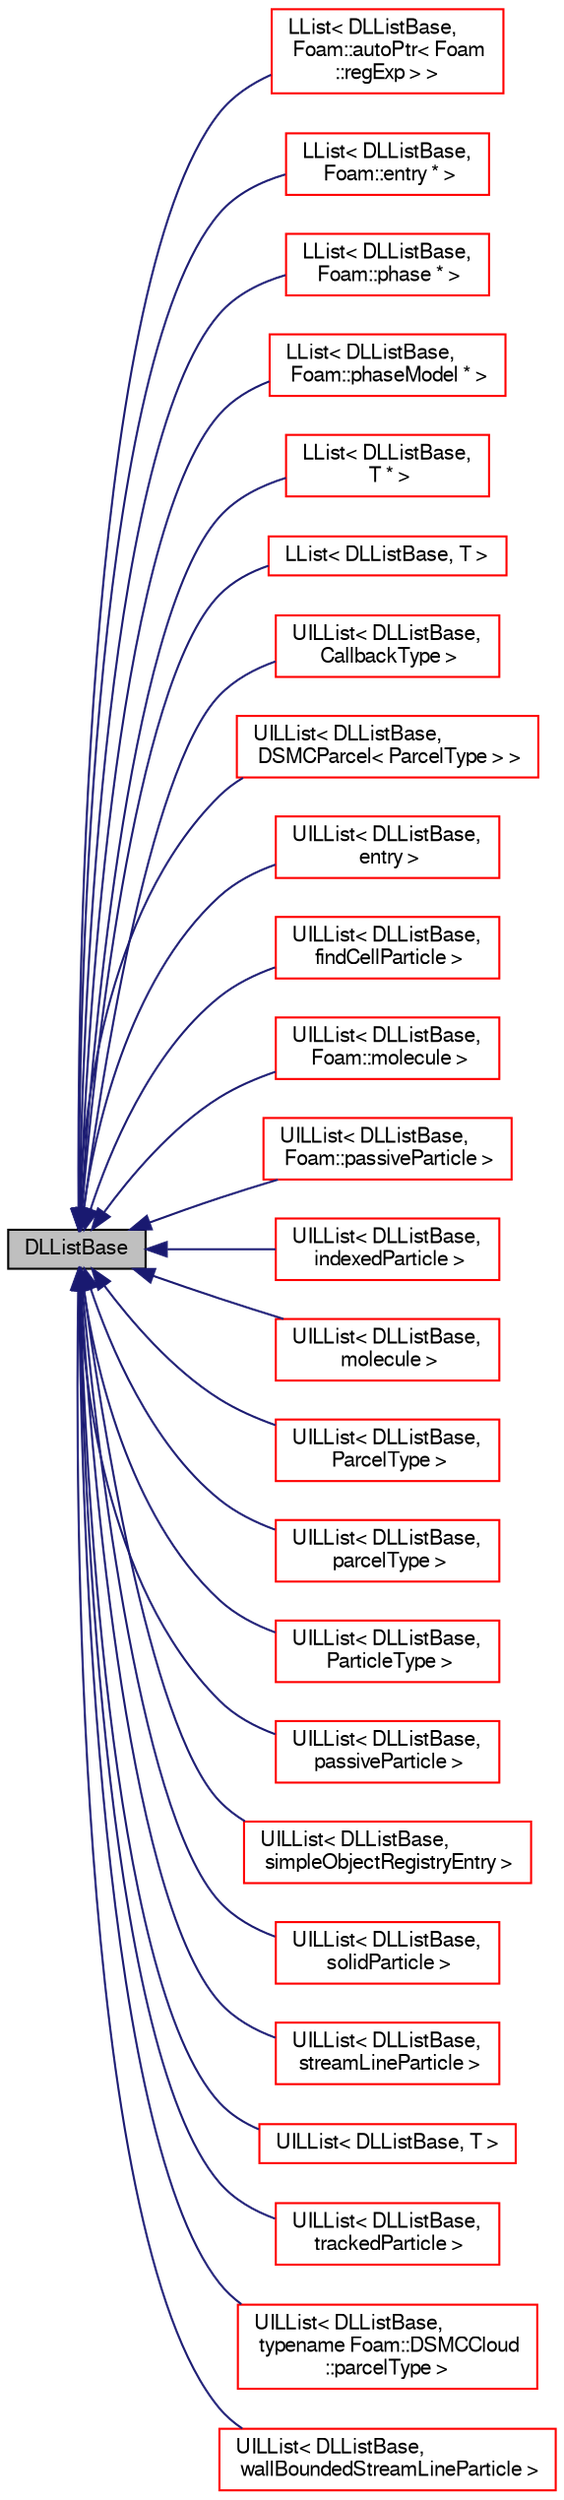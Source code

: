 digraph "DLListBase"
{
  bgcolor="transparent";
  edge [fontname="FreeSans",fontsize="10",labelfontname="FreeSans",labelfontsize="10"];
  node [fontname="FreeSans",fontsize="10",shape=record];
  rankdir="LR";
  Node1 [label="DLListBase",height=0.2,width=0.4,color="black", fillcolor="grey75", style="filled" fontcolor="black"];
  Node1 -> Node2 [dir="back",color="midnightblue",fontsize="10",style="solid",fontname="FreeSans"];
  Node2 [label="LList\< DLListBase,\l Foam::autoPtr\< Foam\l::regExp \> \>",height=0.2,width=0.4,color="red",URL="$a01332.html"];
  Node1 -> Node3 [dir="back",color="midnightblue",fontsize="10",style="solid",fontname="FreeSans"];
  Node3 [label="LList\< DLListBase,\l Foam::entry * \>",height=0.2,width=0.4,color="red",URL="$a01332.html"];
  Node1 -> Node4 [dir="back",color="midnightblue",fontsize="10",style="solid",fontname="FreeSans"];
  Node4 [label="LList\< DLListBase,\l Foam::phase * \>",height=0.2,width=0.4,color="red",URL="$a01332.html"];
  Node1 -> Node5 [dir="back",color="midnightblue",fontsize="10",style="solid",fontname="FreeSans"];
  Node5 [label="LList\< DLListBase,\l Foam::phaseModel * \>",height=0.2,width=0.4,color="red",URL="$a01332.html"];
  Node1 -> Node6 [dir="back",color="midnightblue",fontsize="10",style="solid",fontname="FreeSans"];
  Node6 [label="LList\< DLListBase,\l T * \>",height=0.2,width=0.4,color="red",URL="$a01332.html"];
  Node1 -> Node7 [dir="back",color="midnightblue",fontsize="10",style="solid",fontname="FreeSans"];
  Node7 [label="LList\< DLListBase, T \>",height=0.2,width=0.4,color="red",URL="$a01332.html"];
  Node1 -> Node8 [dir="back",color="midnightblue",fontsize="10",style="solid",fontname="FreeSans"];
  Node8 [label="UILList\< DLListBase,\l CallbackType \>",height=0.2,width=0.4,color="red",URL="$a02656.html"];
  Node1 -> Node9 [dir="back",color="midnightblue",fontsize="10",style="solid",fontname="FreeSans"];
  Node9 [label="UILList\< DLListBase,\l DSMCParcel\< ParcelType \> \>",height=0.2,width=0.4,color="red",URL="$a02656.html"];
  Node1 -> Node10 [dir="back",color="midnightblue",fontsize="10",style="solid",fontname="FreeSans"];
  Node10 [label="UILList\< DLListBase,\l entry \>",height=0.2,width=0.4,color="red",URL="$a02656.html"];
  Node1 -> Node11 [dir="back",color="midnightblue",fontsize="10",style="solid",fontname="FreeSans"];
  Node11 [label="UILList\< DLListBase,\l findCellParticle \>",height=0.2,width=0.4,color="red",URL="$a02656.html"];
  Node1 -> Node12 [dir="back",color="midnightblue",fontsize="10",style="solid",fontname="FreeSans"];
  Node12 [label="UILList\< DLListBase,\l Foam::molecule \>",height=0.2,width=0.4,color="red",URL="$a02656.html"];
  Node1 -> Node13 [dir="back",color="midnightblue",fontsize="10",style="solid",fontname="FreeSans"];
  Node13 [label="UILList\< DLListBase,\l Foam::passiveParticle \>",height=0.2,width=0.4,color="red",URL="$a02656.html"];
  Node1 -> Node14 [dir="back",color="midnightblue",fontsize="10",style="solid",fontname="FreeSans"];
  Node14 [label="UILList\< DLListBase,\l indexedParticle \>",height=0.2,width=0.4,color="red",URL="$a02656.html"];
  Node1 -> Node15 [dir="back",color="midnightblue",fontsize="10",style="solid",fontname="FreeSans"];
  Node15 [label="UILList\< DLListBase,\l molecule \>",height=0.2,width=0.4,color="red",URL="$a02656.html"];
  Node1 -> Node16 [dir="back",color="midnightblue",fontsize="10",style="solid",fontname="FreeSans"];
  Node16 [label="UILList\< DLListBase,\l ParcelType \>",height=0.2,width=0.4,color="red",URL="$a02656.html"];
  Node1 -> Node17 [dir="back",color="midnightblue",fontsize="10",style="solid",fontname="FreeSans"];
  Node17 [label="UILList\< DLListBase,\l parcelType \>",height=0.2,width=0.4,color="red",URL="$a02656.html"];
  Node1 -> Node18 [dir="back",color="midnightblue",fontsize="10",style="solid",fontname="FreeSans"];
  Node18 [label="UILList\< DLListBase,\l ParticleType \>",height=0.2,width=0.4,color="red",URL="$a02656.html"];
  Node1 -> Node19 [dir="back",color="midnightblue",fontsize="10",style="solid",fontname="FreeSans"];
  Node19 [label="UILList\< DLListBase,\l passiveParticle \>",height=0.2,width=0.4,color="red",URL="$a02656.html"];
  Node1 -> Node20 [dir="back",color="midnightblue",fontsize="10",style="solid",fontname="FreeSans"];
  Node20 [label="UILList\< DLListBase,\l simpleObjectRegistryEntry \>",height=0.2,width=0.4,color="red",URL="$a02656.html"];
  Node1 -> Node21 [dir="back",color="midnightblue",fontsize="10",style="solid",fontname="FreeSans"];
  Node21 [label="UILList\< DLListBase,\l solidParticle \>",height=0.2,width=0.4,color="red",URL="$a02656.html"];
  Node1 -> Node22 [dir="back",color="midnightblue",fontsize="10",style="solid",fontname="FreeSans"];
  Node22 [label="UILList\< DLListBase,\l streamLineParticle \>",height=0.2,width=0.4,color="red",URL="$a02656.html"];
  Node1 -> Node23 [dir="back",color="midnightblue",fontsize="10",style="solid",fontname="FreeSans"];
  Node23 [label="UILList\< DLListBase, T \>",height=0.2,width=0.4,color="red",URL="$a02656.html"];
  Node1 -> Node24 [dir="back",color="midnightblue",fontsize="10",style="solid",fontname="FreeSans"];
  Node24 [label="UILList\< DLListBase,\l trackedParticle \>",height=0.2,width=0.4,color="red",URL="$a02656.html"];
  Node1 -> Node25 [dir="back",color="midnightblue",fontsize="10",style="solid",fontname="FreeSans"];
  Node25 [label="UILList\< DLListBase,\l typename Foam::DSMCCloud\l::parcelType \>",height=0.2,width=0.4,color="red",URL="$a02656.html"];
  Node1 -> Node26 [dir="back",color="midnightblue",fontsize="10",style="solid",fontname="FreeSans"];
  Node26 [label="UILList\< DLListBase,\l wallBoundedStreamLineParticle \>",height=0.2,width=0.4,color="red",URL="$a02656.html"];
}

